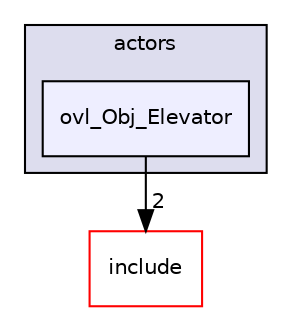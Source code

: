 digraph "src/overlays/actors/ovl_Obj_Elevator" {
  compound=true
  node [ fontsize="10", fontname="Helvetica"];
  edge [ labelfontsize="10", labelfontname="Helvetica"];
  subgraph clusterdir_e93473484be31ce7bcb356bd643a22f8 {
    graph [ bgcolor="#ddddee", pencolor="black", label="actors" fontname="Helvetica", fontsize="10", URL="dir_e93473484be31ce7bcb356bd643a22f8.html"]
  dir_bdf3859f976ddb3a28f5ab1aa9925177 [shape=box, label="ovl_Obj_Elevator", style="filled", fillcolor="#eeeeff", pencolor="black", URL="dir_bdf3859f976ddb3a28f5ab1aa9925177.html"];
  }
  dir_d44c64559bbebec7f509842c48db8b23 [shape=box label="include" fillcolor="white" style="filled" color="red" URL="dir_d44c64559bbebec7f509842c48db8b23.html"];
  dir_bdf3859f976ddb3a28f5ab1aa9925177->dir_d44c64559bbebec7f509842c48db8b23 [headlabel="2", labeldistance=1.5 headhref="dir_000410_000000.html"];
}
